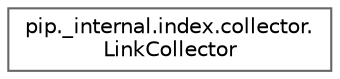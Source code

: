 digraph "Graphical Class Hierarchy"
{
 // LATEX_PDF_SIZE
  bgcolor="transparent";
  edge [fontname=Helvetica,fontsize=10,labelfontname=Helvetica,labelfontsize=10];
  node [fontname=Helvetica,fontsize=10,shape=box,height=0.2,width=0.4];
  rankdir="LR";
  Node0 [id="Node000000",label="pip._internal.index.collector.\lLinkCollector",height=0.2,width=0.4,color="grey40", fillcolor="white", style="filled",URL="$db/dcf/classpip_1_1__internal_1_1index_1_1collector_1_1LinkCollector.html",tooltip=" "];
}
